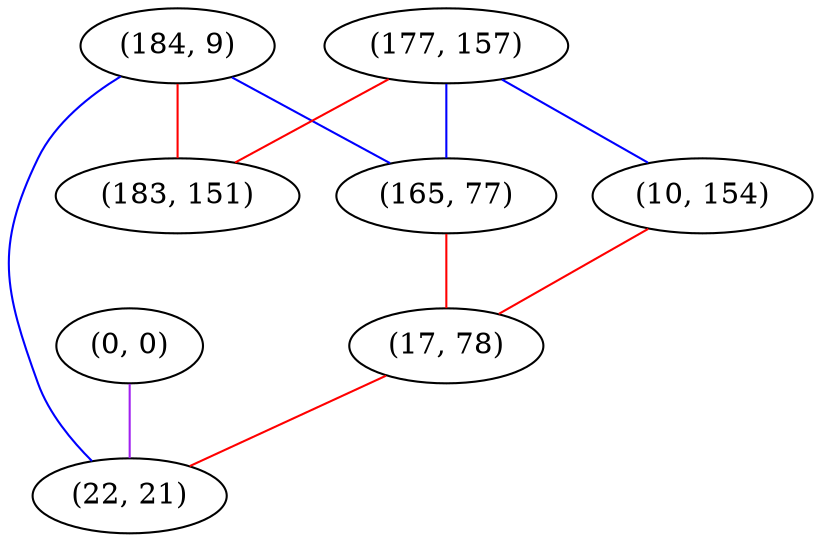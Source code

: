 graph "" {
"(184, 9)";
"(0, 0)";
"(177, 157)";
"(183, 151)";
"(165, 77)";
"(10, 154)";
"(17, 78)";
"(22, 21)";
"(184, 9)" -- "(183, 151)"  [color=red, key=0, weight=1];
"(184, 9)" -- "(22, 21)"  [color=blue, key=0, weight=3];
"(184, 9)" -- "(165, 77)"  [color=blue, key=0, weight=3];
"(0, 0)" -- "(22, 21)"  [color=purple, key=0, weight=4];
"(177, 157)" -- "(183, 151)"  [color=red, key=0, weight=1];
"(177, 157)" -- "(165, 77)"  [color=blue, key=0, weight=3];
"(177, 157)" -- "(10, 154)"  [color=blue, key=0, weight=3];
"(165, 77)" -- "(17, 78)"  [color=red, key=0, weight=1];
"(10, 154)" -- "(17, 78)"  [color=red, key=0, weight=1];
"(17, 78)" -- "(22, 21)"  [color=red, key=0, weight=1];
}
